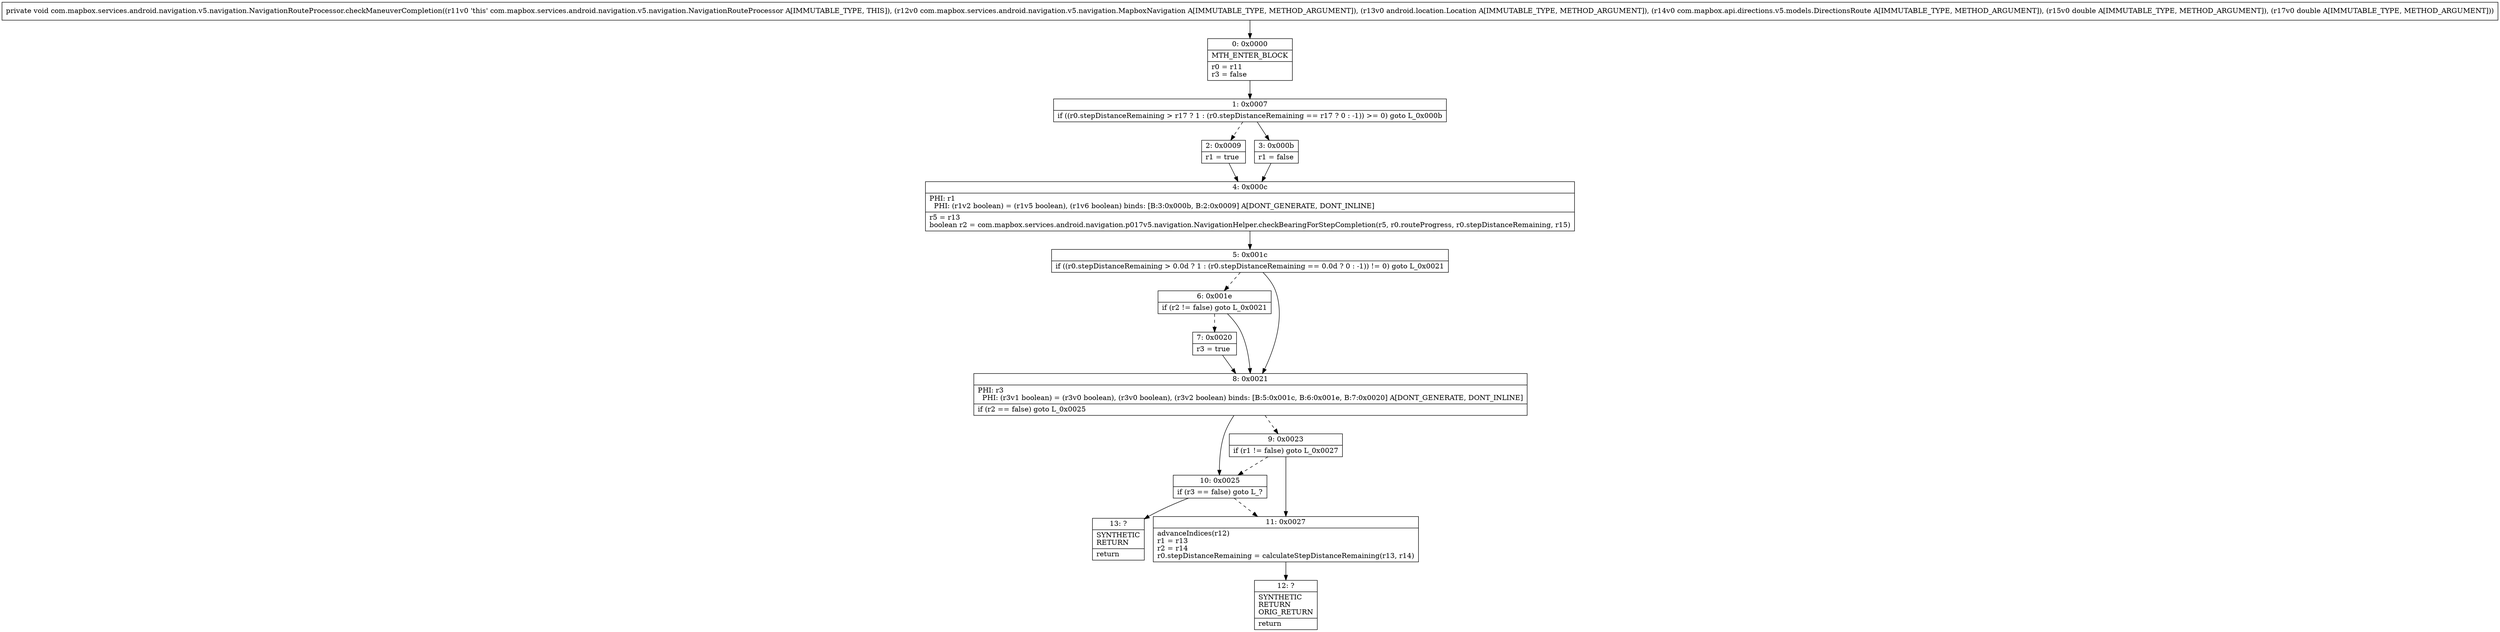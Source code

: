 digraph "CFG forcom.mapbox.services.android.navigation.v5.navigation.NavigationRouteProcessor.checkManeuverCompletion(Lcom\/mapbox\/services\/android\/navigation\/v5\/navigation\/MapboxNavigation;Landroid\/location\/Location;Lcom\/mapbox\/api\/directions\/v5\/models\/DirectionsRoute;DD)V" {
Node_0 [shape=record,label="{0\:\ 0x0000|MTH_ENTER_BLOCK\l|r0 = r11\lr3 = false\l}"];
Node_1 [shape=record,label="{1\:\ 0x0007|if ((r0.stepDistanceRemaining \> r17 ? 1 : (r0.stepDistanceRemaining == r17 ? 0 : \-1)) \>= 0) goto L_0x000b\l}"];
Node_2 [shape=record,label="{2\:\ 0x0009|r1 = true\l}"];
Node_3 [shape=record,label="{3\:\ 0x000b|r1 = false\l}"];
Node_4 [shape=record,label="{4\:\ 0x000c|PHI: r1 \l  PHI: (r1v2 boolean) = (r1v5 boolean), (r1v6 boolean) binds: [B:3:0x000b, B:2:0x0009] A[DONT_GENERATE, DONT_INLINE]\l|r5 = r13\lboolean r2 = com.mapbox.services.android.navigation.p017v5.navigation.NavigationHelper.checkBearingForStepCompletion(r5, r0.routeProgress, r0.stepDistanceRemaining, r15)\l}"];
Node_5 [shape=record,label="{5\:\ 0x001c|if ((r0.stepDistanceRemaining \> 0.0d ? 1 : (r0.stepDistanceRemaining == 0.0d ? 0 : \-1)) != 0) goto L_0x0021\l}"];
Node_6 [shape=record,label="{6\:\ 0x001e|if (r2 != false) goto L_0x0021\l}"];
Node_7 [shape=record,label="{7\:\ 0x0020|r3 = true\l}"];
Node_8 [shape=record,label="{8\:\ 0x0021|PHI: r3 \l  PHI: (r3v1 boolean) = (r3v0 boolean), (r3v0 boolean), (r3v2 boolean) binds: [B:5:0x001c, B:6:0x001e, B:7:0x0020] A[DONT_GENERATE, DONT_INLINE]\l|if (r2 == false) goto L_0x0025\l}"];
Node_9 [shape=record,label="{9\:\ 0x0023|if (r1 != false) goto L_0x0027\l}"];
Node_10 [shape=record,label="{10\:\ 0x0025|if (r3 == false) goto L_?\l}"];
Node_11 [shape=record,label="{11\:\ 0x0027|advanceIndices(r12)\lr1 = r13\lr2 = r14\lr0.stepDistanceRemaining = calculateStepDistanceRemaining(r13, r14)\l}"];
Node_12 [shape=record,label="{12\:\ ?|SYNTHETIC\lRETURN\lORIG_RETURN\l|return\l}"];
Node_13 [shape=record,label="{13\:\ ?|SYNTHETIC\lRETURN\l|return\l}"];
MethodNode[shape=record,label="{private void com.mapbox.services.android.navigation.v5.navigation.NavigationRouteProcessor.checkManeuverCompletion((r11v0 'this' com.mapbox.services.android.navigation.v5.navigation.NavigationRouteProcessor A[IMMUTABLE_TYPE, THIS]), (r12v0 com.mapbox.services.android.navigation.v5.navigation.MapboxNavigation A[IMMUTABLE_TYPE, METHOD_ARGUMENT]), (r13v0 android.location.Location A[IMMUTABLE_TYPE, METHOD_ARGUMENT]), (r14v0 com.mapbox.api.directions.v5.models.DirectionsRoute A[IMMUTABLE_TYPE, METHOD_ARGUMENT]), (r15v0 double A[IMMUTABLE_TYPE, METHOD_ARGUMENT]), (r17v0 double A[IMMUTABLE_TYPE, METHOD_ARGUMENT])) }"];
MethodNode -> Node_0;
Node_0 -> Node_1;
Node_1 -> Node_2[style=dashed];
Node_1 -> Node_3;
Node_2 -> Node_4;
Node_3 -> Node_4;
Node_4 -> Node_5;
Node_5 -> Node_6[style=dashed];
Node_5 -> Node_8;
Node_6 -> Node_7[style=dashed];
Node_6 -> Node_8;
Node_7 -> Node_8;
Node_8 -> Node_9[style=dashed];
Node_8 -> Node_10;
Node_9 -> Node_10[style=dashed];
Node_9 -> Node_11;
Node_10 -> Node_11[style=dashed];
Node_10 -> Node_13;
Node_11 -> Node_12;
}

